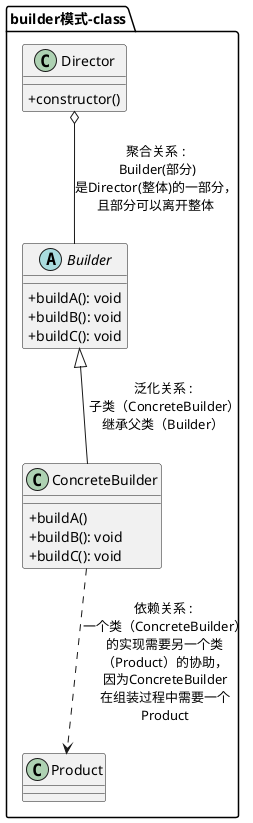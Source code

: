 @startuml

    package "builder模式-class" {

        skinparam classAttributeIconSize 0
        class Director{
            + constructor()
        }

        skinparam classAttributeIconSize 0
        abstract class Builder{
            + buildA(): void
            + buildB(): void
            + buildC(): void
        }

        skinparam classAttributeIconSize 0
        class ConcreteBuilder{
            + buildA()
            + buildB(): void
            + buildC(): void
        }

        skinparam classAttributeIconSize 0
        class Product{

        }

        Director o-- Builder : 聚合关系 :\n Builder(部分)\n是Director(整体)的一部分，\n且部分可以离开整体
'        note "聚合关系 :\n Builder(部分)\n是Director(整体)的一部分，\n且部分可以离开整体." as N1
'        Director .. N1
'        N1 .. Builder

        Builder <|-- ConcreteBuilder : 泛化关系 :\n 子类（ConcreteBuilder）\n继承父类（Builder）
'        note "泛化关系 :\n 子类（ConcreteBuilder）\n继承父类（Builder）" as N2
'        Builder .. N2
'        N2 .. ConcreteBuilder

        ConcreteBuilder ..> Product  : 依赖关系 : \n一个类（ConcreteBuilder）\n的实现需要另一个类\n（Product）的协助，\n因为ConcreteBuilder\n在组装过程中需要一个\nProduct
'        note "依赖关系 : \n一个类（ConcreteBuilder）\n的实现需要另一个类\n（Product）的协助，\n因为ConcreteBuilder\n在组装过程中需要一个\nProduct" as N3
'        ConcreteBuilder .. N3
'        N3 .. Product



    }

@enduml